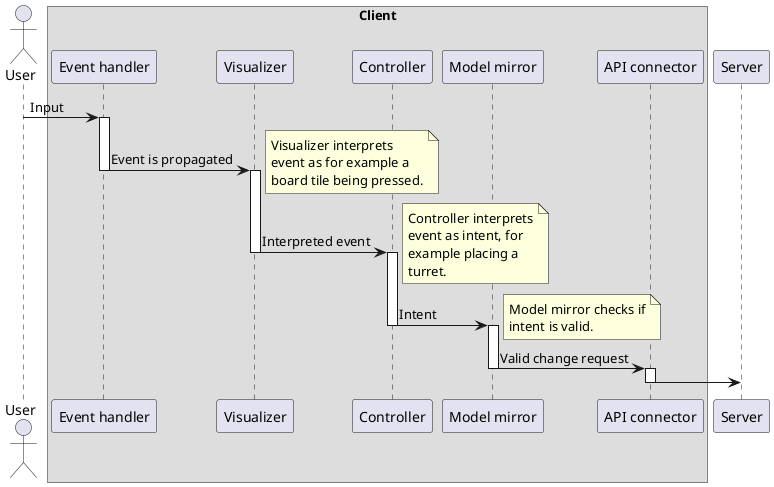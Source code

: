@startuml
'https://plantuml.com/sequence-diagram

actor "User" as user
box "Client"
    participant "Event handler" as event
    participant "Visualizer" as visualizer
    participant "Controller" as controller
    participant "Model mirror" as mirror
    participant "API connector" as connector
end box
participant "Server" as server

user -> event : Input

activate event
event -> visualizer : Event is propagated
deactivate event

activate visualizer
note right
    Visualizer interprets
    event as for example a
    board tile being pressed.
end note
visualizer -> controller : Interpreted event
deactivate visualizer

activate controller
note right
    Controller interprets
    event as intent, for
    example placing a
    turret.
end note
controller -> mirror : Intent
deactivate controller

activate mirror
note right
    Model mirror checks if
    intent is valid.
end note
mirror -> connector : Valid change request
deactivate mirror

activate connector
connector -> server
deactivate connector

@enduml